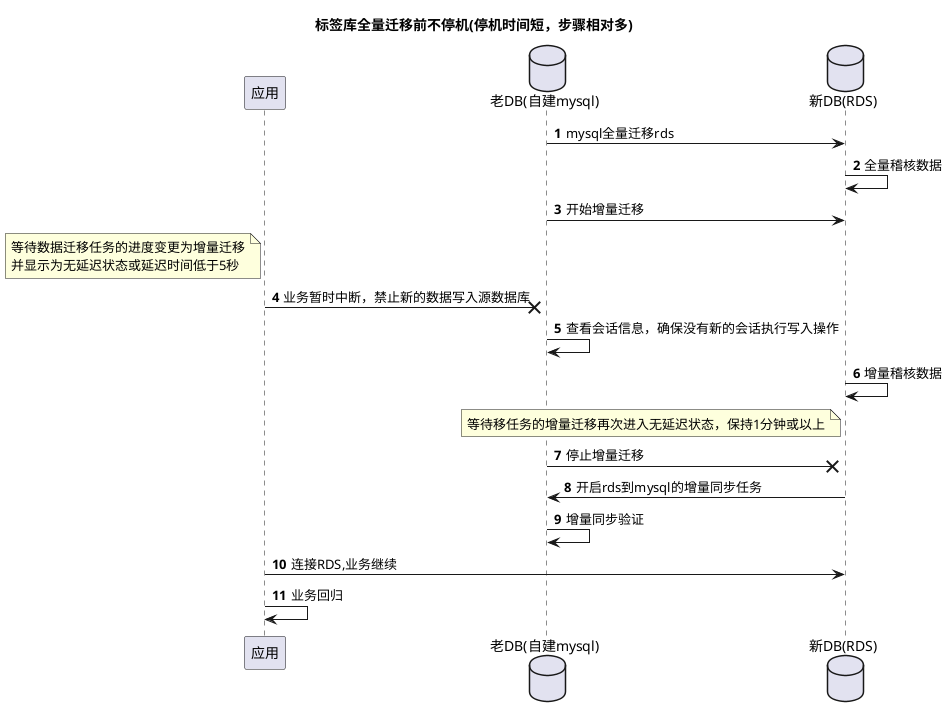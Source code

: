 @startuml
title 标签库全量迁移前不停机(停机时间短，步骤相对多)

autonumber
participant "应用" as app
database "老DB(自建mysql)" as old
database "新DB(RDS)" as new
old -> new : mysql全量迁移rds
new -> new : 全量稽核数据
old -> new : 开始增量迁移
note left of app:等待数据迁移任务的进度变更为增量迁移\n并显示为无延迟状态或延迟时间低于5秒
app ->x old : 业务暂时中断，禁止新的数据写入源数据库
old -> old : 查看会话信息，确保没有新的会话执行写入操作
new -> new : 增量稽核数据
note left of new:等待移任务的增量迁移再次进入无延迟状态，保持1分钟或以上
old ->x new : 停止增量迁移
new -> old : 开启rds到mysql的增量同步任务
old -> old : 增量同步验证
app -> new :连接RDS,业务继续

app -> app :业务回归

@enduml